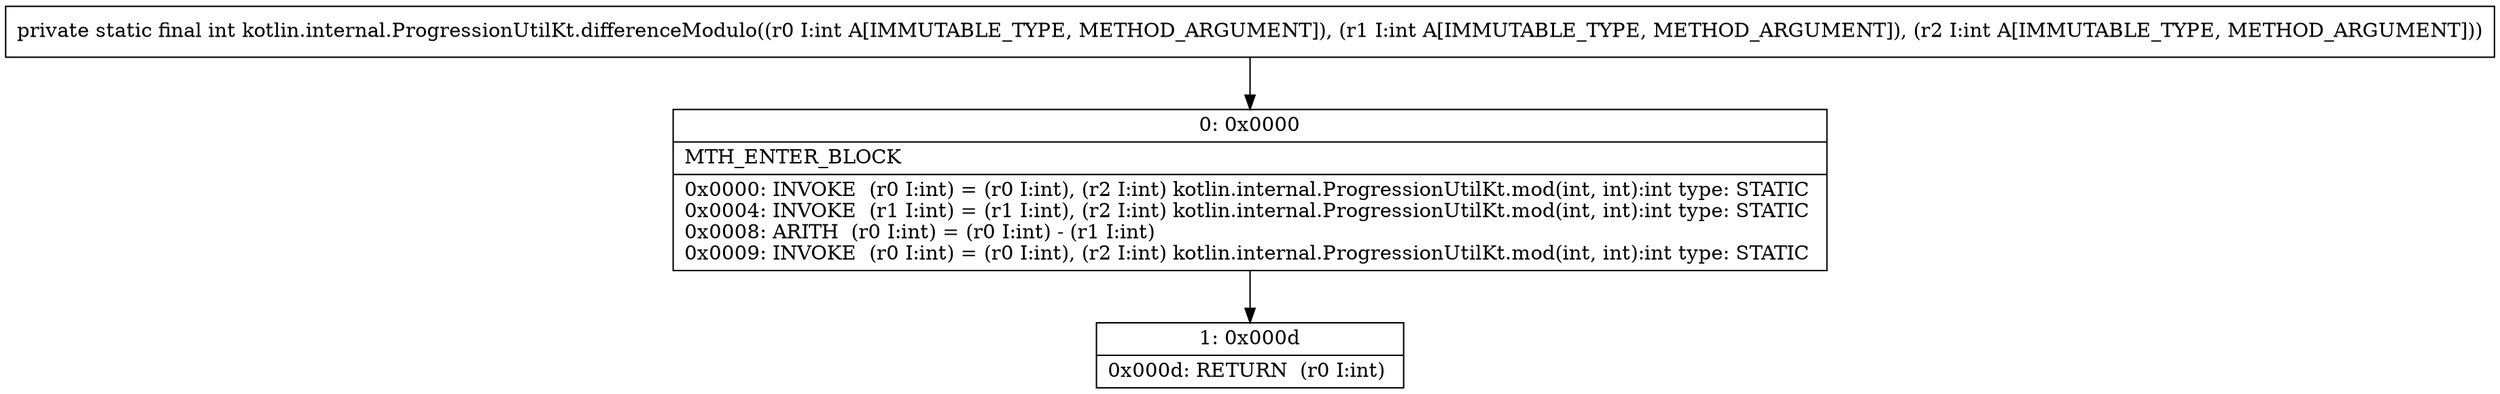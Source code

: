digraph "CFG forkotlin.internal.ProgressionUtilKt.differenceModulo(III)I" {
Node_0 [shape=record,label="{0\:\ 0x0000|MTH_ENTER_BLOCK\l|0x0000: INVOKE  (r0 I:int) = (r0 I:int), (r2 I:int) kotlin.internal.ProgressionUtilKt.mod(int, int):int type: STATIC \l0x0004: INVOKE  (r1 I:int) = (r1 I:int), (r2 I:int) kotlin.internal.ProgressionUtilKt.mod(int, int):int type: STATIC \l0x0008: ARITH  (r0 I:int) = (r0 I:int) \- (r1 I:int) \l0x0009: INVOKE  (r0 I:int) = (r0 I:int), (r2 I:int) kotlin.internal.ProgressionUtilKt.mod(int, int):int type: STATIC \l}"];
Node_1 [shape=record,label="{1\:\ 0x000d|0x000d: RETURN  (r0 I:int) \l}"];
MethodNode[shape=record,label="{private static final int kotlin.internal.ProgressionUtilKt.differenceModulo((r0 I:int A[IMMUTABLE_TYPE, METHOD_ARGUMENT]), (r1 I:int A[IMMUTABLE_TYPE, METHOD_ARGUMENT]), (r2 I:int A[IMMUTABLE_TYPE, METHOD_ARGUMENT])) }"];
MethodNode -> Node_0;
Node_0 -> Node_1;
}


